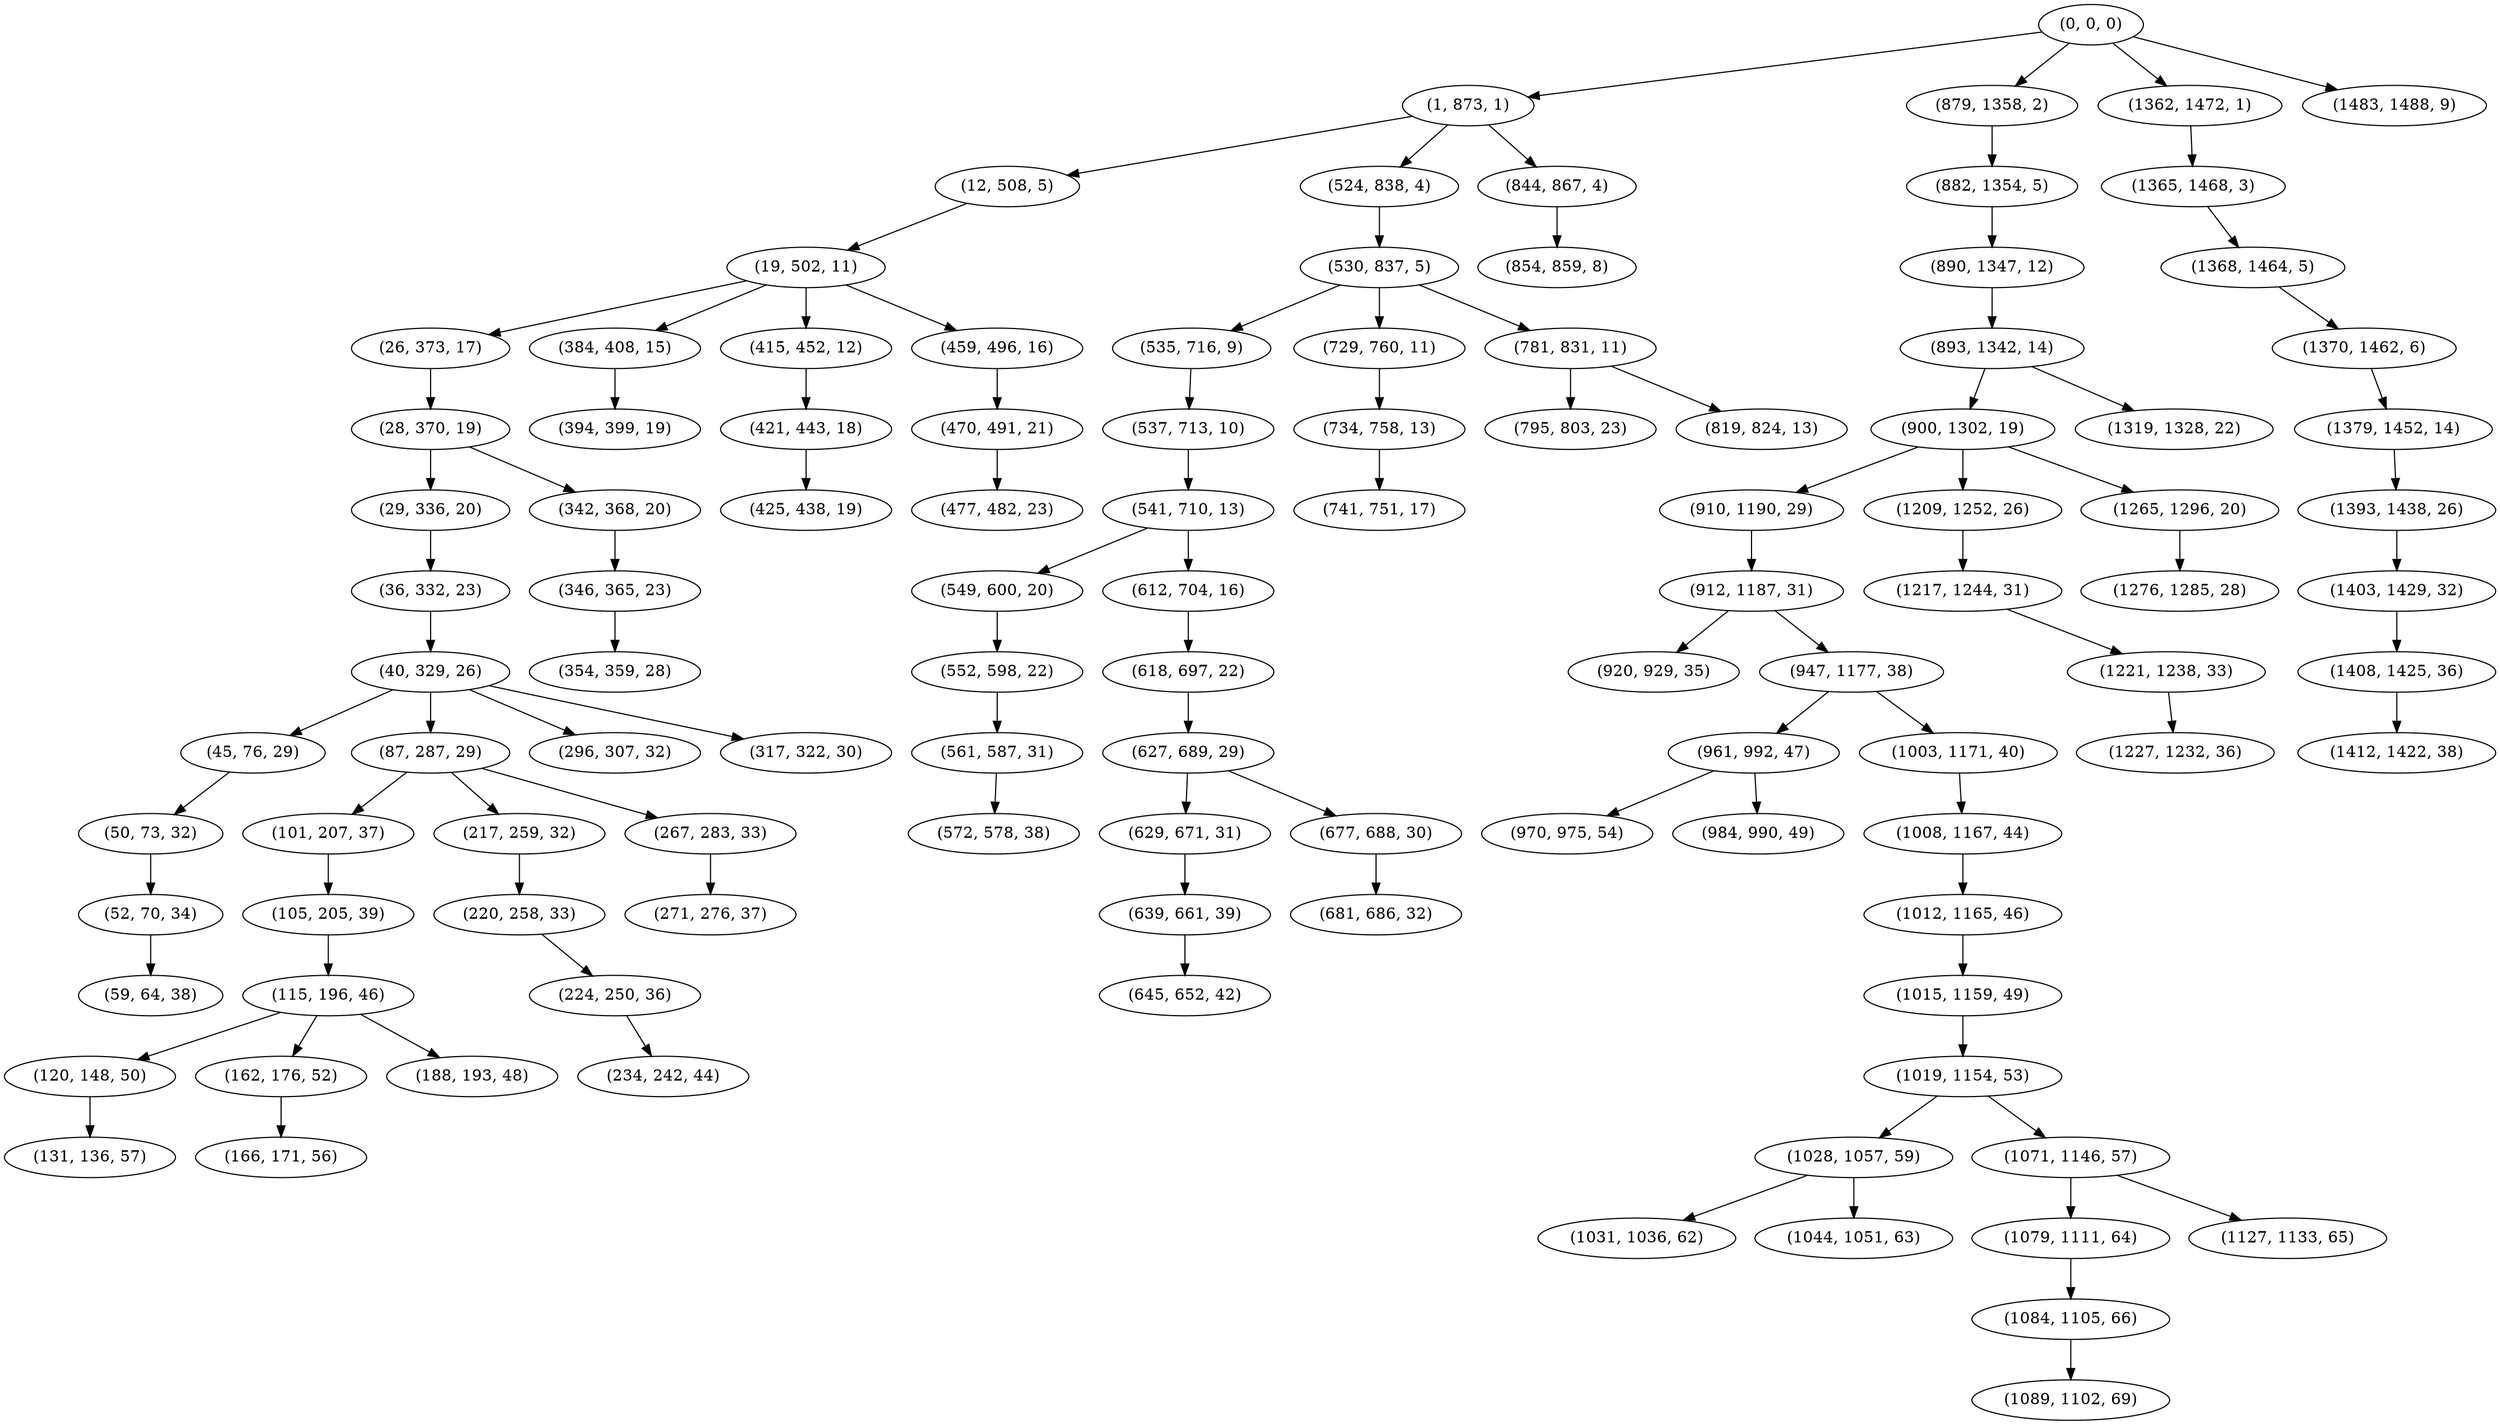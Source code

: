 digraph tree {
    "(0, 0, 0)";
    "(1, 873, 1)";
    "(12, 508, 5)";
    "(19, 502, 11)";
    "(26, 373, 17)";
    "(28, 370, 19)";
    "(29, 336, 20)";
    "(36, 332, 23)";
    "(40, 329, 26)";
    "(45, 76, 29)";
    "(50, 73, 32)";
    "(52, 70, 34)";
    "(59, 64, 38)";
    "(87, 287, 29)";
    "(101, 207, 37)";
    "(105, 205, 39)";
    "(115, 196, 46)";
    "(120, 148, 50)";
    "(131, 136, 57)";
    "(162, 176, 52)";
    "(166, 171, 56)";
    "(188, 193, 48)";
    "(217, 259, 32)";
    "(220, 258, 33)";
    "(224, 250, 36)";
    "(234, 242, 44)";
    "(267, 283, 33)";
    "(271, 276, 37)";
    "(296, 307, 32)";
    "(317, 322, 30)";
    "(342, 368, 20)";
    "(346, 365, 23)";
    "(354, 359, 28)";
    "(384, 408, 15)";
    "(394, 399, 19)";
    "(415, 452, 12)";
    "(421, 443, 18)";
    "(425, 438, 19)";
    "(459, 496, 16)";
    "(470, 491, 21)";
    "(477, 482, 23)";
    "(524, 838, 4)";
    "(530, 837, 5)";
    "(535, 716, 9)";
    "(537, 713, 10)";
    "(541, 710, 13)";
    "(549, 600, 20)";
    "(552, 598, 22)";
    "(561, 587, 31)";
    "(572, 578, 38)";
    "(612, 704, 16)";
    "(618, 697, 22)";
    "(627, 689, 29)";
    "(629, 671, 31)";
    "(639, 661, 39)";
    "(645, 652, 42)";
    "(677, 688, 30)";
    "(681, 686, 32)";
    "(729, 760, 11)";
    "(734, 758, 13)";
    "(741, 751, 17)";
    "(781, 831, 11)";
    "(795, 803, 23)";
    "(819, 824, 13)";
    "(844, 867, 4)";
    "(854, 859, 8)";
    "(879, 1358, 2)";
    "(882, 1354, 5)";
    "(890, 1347, 12)";
    "(893, 1342, 14)";
    "(900, 1302, 19)";
    "(910, 1190, 29)";
    "(912, 1187, 31)";
    "(920, 929, 35)";
    "(947, 1177, 38)";
    "(961, 992, 47)";
    "(970, 975, 54)";
    "(984, 990, 49)";
    "(1003, 1171, 40)";
    "(1008, 1167, 44)";
    "(1012, 1165, 46)";
    "(1015, 1159, 49)";
    "(1019, 1154, 53)";
    "(1028, 1057, 59)";
    "(1031, 1036, 62)";
    "(1044, 1051, 63)";
    "(1071, 1146, 57)";
    "(1079, 1111, 64)";
    "(1084, 1105, 66)";
    "(1089, 1102, 69)";
    "(1127, 1133, 65)";
    "(1209, 1252, 26)";
    "(1217, 1244, 31)";
    "(1221, 1238, 33)";
    "(1227, 1232, 36)";
    "(1265, 1296, 20)";
    "(1276, 1285, 28)";
    "(1319, 1328, 22)";
    "(1362, 1472, 1)";
    "(1365, 1468, 3)";
    "(1368, 1464, 5)";
    "(1370, 1462, 6)";
    "(1379, 1452, 14)";
    "(1393, 1438, 26)";
    "(1403, 1429, 32)";
    "(1408, 1425, 36)";
    "(1412, 1422, 38)";
    "(1483, 1488, 9)";
    "(0, 0, 0)" -> "(1, 873, 1)";
    "(0, 0, 0)" -> "(879, 1358, 2)";
    "(0, 0, 0)" -> "(1362, 1472, 1)";
    "(0, 0, 0)" -> "(1483, 1488, 9)";
    "(1, 873, 1)" -> "(12, 508, 5)";
    "(1, 873, 1)" -> "(524, 838, 4)";
    "(1, 873, 1)" -> "(844, 867, 4)";
    "(12, 508, 5)" -> "(19, 502, 11)";
    "(19, 502, 11)" -> "(26, 373, 17)";
    "(19, 502, 11)" -> "(384, 408, 15)";
    "(19, 502, 11)" -> "(415, 452, 12)";
    "(19, 502, 11)" -> "(459, 496, 16)";
    "(26, 373, 17)" -> "(28, 370, 19)";
    "(28, 370, 19)" -> "(29, 336, 20)";
    "(28, 370, 19)" -> "(342, 368, 20)";
    "(29, 336, 20)" -> "(36, 332, 23)";
    "(36, 332, 23)" -> "(40, 329, 26)";
    "(40, 329, 26)" -> "(45, 76, 29)";
    "(40, 329, 26)" -> "(87, 287, 29)";
    "(40, 329, 26)" -> "(296, 307, 32)";
    "(40, 329, 26)" -> "(317, 322, 30)";
    "(45, 76, 29)" -> "(50, 73, 32)";
    "(50, 73, 32)" -> "(52, 70, 34)";
    "(52, 70, 34)" -> "(59, 64, 38)";
    "(87, 287, 29)" -> "(101, 207, 37)";
    "(87, 287, 29)" -> "(217, 259, 32)";
    "(87, 287, 29)" -> "(267, 283, 33)";
    "(101, 207, 37)" -> "(105, 205, 39)";
    "(105, 205, 39)" -> "(115, 196, 46)";
    "(115, 196, 46)" -> "(120, 148, 50)";
    "(115, 196, 46)" -> "(162, 176, 52)";
    "(115, 196, 46)" -> "(188, 193, 48)";
    "(120, 148, 50)" -> "(131, 136, 57)";
    "(162, 176, 52)" -> "(166, 171, 56)";
    "(217, 259, 32)" -> "(220, 258, 33)";
    "(220, 258, 33)" -> "(224, 250, 36)";
    "(224, 250, 36)" -> "(234, 242, 44)";
    "(267, 283, 33)" -> "(271, 276, 37)";
    "(342, 368, 20)" -> "(346, 365, 23)";
    "(346, 365, 23)" -> "(354, 359, 28)";
    "(384, 408, 15)" -> "(394, 399, 19)";
    "(415, 452, 12)" -> "(421, 443, 18)";
    "(421, 443, 18)" -> "(425, 438, 19)";
    "(459, 496, 16)" -> "(470, 491, 21)";
    "(470, 491, 21)" -> "(477, 482, 23)";
    "(524, 838, 4)" -> "(530, 837, 5)";
    "(530, 837, 5)" -> "(535, 716, 9)";
    "(530, 837, 5)" -> "(729, 760, 11)";
    "(530, 837, 5)" -> "(781, 831, 11)";
    "(535, 716, 9)" -> "(537, 713, 10)";
    "(537, 713, 10)" -> "(541, 710, 13)";
    "(541, 710, 13)" -> "(549, 600, 20)";
    "(541, 710, 13)" -> "(612, 704, 16)";
    "(549, 600, 20)" -> "(552, 598, 22)";
    "(552, 598, 22)" -> "(561, 587, 31)";
    "(561, 587, 31)" -> "(572, 578, 38)";
    "(612, 704, 16)" -> "(618, 697, 22)";
    "(618, 697, 22)" -> "(627, 689, 29)";
    "(627, 689, 29)" -> "(629, 671, 31)";
    "(627, 689, 29)" -> "(677, 688, 30)";
    "(629, 671, 31)" -> "(639, 661, 39)";
    "(639, 661, 39)" -> "(645, 652, 42)";
    "(677, 688, 30)" -> "(681, 686, 32)";
    "(729, 760, 11)" -> "(734, 758, 13)";
    "(734, 758, 13)" -> "(741, 751, 17)";
    "(781, 831, 11)" -> "(795, 803, 23)";
    "(781, 831, 11)" -> "(819, 824, 13)";
    "(844, 867, 4)" -> "(854, 859, 8)";
    "(879, 1358, 2)" -> "(882, 1354, 5)";
    "(882, 1354, 5)" -> "(890, 1347, 12)";
    "(890, 1347, 12)" -> "(893, 1342, 14)";
    "(893, 1342, 14)" -> "(900, 1302, 19)";
    "(893, 1342, 14)" -> "(1319, 1328, 22)";
    "(900, 1302, 19)" -> "(910, 1190, 29)";
    "(900, 1302, 19)" -> "(1209, 1252, 26)";
    "(900, 1302, 19)" -> "(1265, 1296, 20)";
    "(910, 1190, 29)" -> "(912, 1187, 31)";
    "(912, 1187, 31)" -> "(920, 929, 35)";
    "(912, 1187, 31)" -> "(947, 1177, 38)";
    "(947, 1177, 38)" -> "(961, 992, 47)";
    "(947, 1177, 38)" -> "(1003, 1171, 40)";
    "(961, 992, 47)" -> "(970, 975, 54)";
    "(961, 992, 47)" -> "(984, 990, 49)";
    "(1003, 1171, 40)" -> "(1008, 1167, 44)";
    "(1008, 1167, 44)" -> "(1012, 1165, 46)";
    "(1012, 1165, 46)" -> "(1015, 1159, 49)";
    "(1015, 1159, 49)" -> "(1019, 1154, 53)";
    "(1019, 1154, 53)" -> "(1028, 1057, 59)";
    "(1019, 1154, 53)" -> "(1071, 1146, 57)";
    "(1028, 1057, 59)" -> "(1031, 1036, 62)";
    "(1028, 1057, 59)" -> "(1044, 1051, 63)";
    "(1071, 1146, 57)" -> "(1079, 1111, 64)";
    "(1071, 1146, 57)" -> "(1127, 1133, 65)";
    "(1079, 1111, 64)" -> "(1084, 1105, 66)";
    "(1084, 1105, 66)" -> "(1089, 1102, 69)";
    "(1209, 1252, 26)" -> "(1217, 1244, 31)";
    "(1217, 1244, 31)" -> "(1221, 1238, 33)";
    "(1221, 1238, 33)" -> "(1227, 1232, 36)";
    "(1265, 1296, 20)" -> "(1276, 1285, 28)";
    "(1362, 1472, 1)" -> "(1365, 1468, 3)";
    "(1365, 1468, 3)" -> "(1368, 1464, 5)";
    "(1368, 1464, 5)" -> "(1370, 1462, 6)";
    "(1370, 1462, 6)" -> "(1379, 1452, 14)";
    "(1379, 1452, 14)" -> "(1393, 1438, 26)";
    "(1393, 1438, 26)" -> "(1403, 1429, 32)";
    "(1403, 1429, 32)" -> "(1408, 1425, 36)";
    "(1408, 1425, 36)" -> "(1412, 1422, 38)";
}
